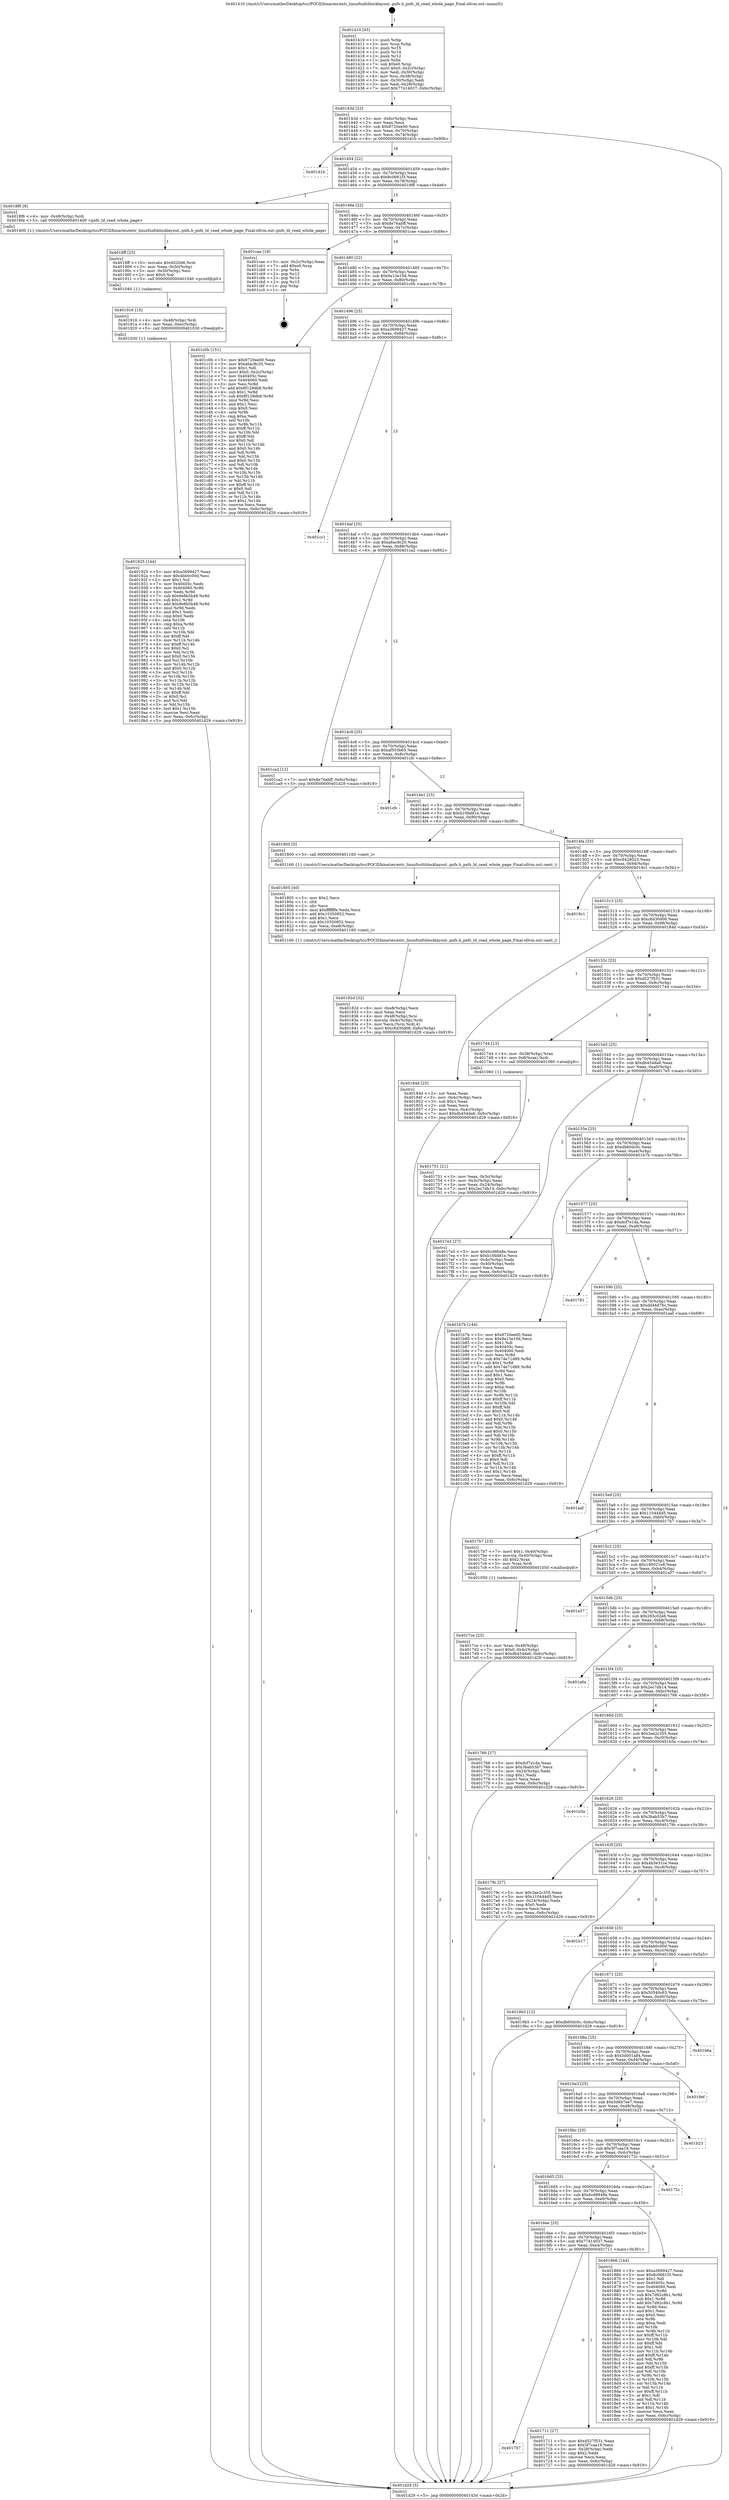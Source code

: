 digraph "0x401410" {
  label = "0x401410 (/mnt/c/Users/mathe/Desktop/tcc/POCII/binaries/extr_linuxfsnfsblocklayout..pnfs.h_pnfs_ld_read_whole_page_Final-ollvm.out::main(0))"
  labelloc = "t"
  node[shape=record]

  Entry [label="",width=0.3,height=0.3,shape=circle,fillcolor=black,style=filled]
  "0x40143d" [label="{
     0x40143d [23]\l
     | [instrs]\l
     &nbsp;&nbsp;0x40143d \<+3\>: mov -0x6c(%rbp),%eax\l
     &nbsp;&nbsp;0x401440 \<+2\>: mov %eax,%ecx\l
     &nbsp;&nbsp;0x401442 \<+6\>: sub $0x8720ee00,%ecx\l
     &nbsp;&nbsp;0x401448 \<+3\>: mov %eax,-0x70(%rbp)\l
     &nbsp;&nbsp;0x40144b \<+3\>: mov %ecx,-0x74(%rbp)\l
     &nbsp;&nbsp;0x40144e \<+6\>: je 0000000000401d1b \<main+0x90b\>\l
  }"]
  "0x401d1b" [label="{
     0x401d1b\l
  }", style=dashed]
  "0x401454" [label="{
     0x401454 [22]\l
     | [instrs]\l
     &nbsp;&nbsp;0x401454 \<+5\>: jmp 0000000000401459 \<main+0x49\>\l
     &nbsp;&nbsp;0x401459 \<+3\>: mov -0x70(%rbp),%eax\l
     &nbsp;&nbsp;0x40145c \<+5\>: sub $0x8c0661f3,%eax\l
     &nbsp;&nbsp;0x401461 \<+3\>: mov %eax,-0x78(%rbp)\l
     &nbsp;&nbsp;0x401464 \<+6\>: je 00000000004018f6 \<main+0x4e6\>\l
  }"]
  Exit [label="",width=0.3,height=0.3,shape=circle,fillcolor=black,style=filled,peripheries=2]
  "0x4018f6" [label="{
     0x4018f6 [9]\l
     | [instrs]\l
     &nbsp;&nbsp;0x4018f6 \<+4\>: mov -0x48(%rbp),%rdi\l
     &nbsp;&nbsp;0x4018fa \<+5\>: call 0000000000401400 \<pnfs_ld_read_whole_page\>\l
     | [calls]\l
     &nbsp;&nbsp;0x401400 \{1\} (/mnt/c/Users/mathe/Desktop/tcc/POCII/binaries/extr_linuxfsnfsblocklayout..pnfs.h_pnfs_ld_read_whole_page_Final-ollvm.out::pnfs_ld_read_whole_page)\l
  }"]
  "0x40146a" [label="{
     0x40146a [22]\l
     | [instrs]\l
     &nbsp;&nbsp;0x40146a \<+5\>: jmp 000000000040146f \<main+0x5f\>\l
     &nbsp;&nbsp;0x40146f \<+3\>: mov -0x70(%rbp),%eax\l
     &nbsp;&nbsp;0x401472 \<+5\>: sub $0x8e76abff,%eax\l
     &nbsp;&nbsp;0x401477 \<+3\>: mov %eax,-0x7c(%rbp)\l
     &nbsp;&nbsp;0x40147a \<+6\>: je 0000000000401cae \<main+0x89e\>\l
  }"]
  "0x401925" [label="{
     0x401925 [144]\l
     | [instrs]\l
     &nbsp;&nbsp;0x401925 \<+5\>: mov $0xa3699427,%eax\l
     &nbsp;&nbsp;0x40192a \<+5\>: mov $0x4bb0c00d,%esi\l
     &nbsp;&nbsp;0x40192f \<+2\>: mov $0x1,%cl\l
     &nbsp;&nbsp;0x401931 \<+7\>: mov 0x40405c,%edx\l
     &nbsp;&nbsp;0x401938 \<+8\>: mov 0x404060,%r8d\l
     &nbsp;&nbsp;0x401940 \<+3\>: mov %edx,%r9d\l
     &nbsp;&nbsp;0x401943 \<+7\>: sub $0x9e8b5b48,%r9d\l
     &nbsp;&nbsp;0x40194a \<+4\>: sub $0x1,%r9d\l
     &nbsp;&nbsp;0x40194e \<+7\>: add $0x9e8b5b48,%r9d\l
     &nbsp;&nbsp;0x401955 \<+4\>: imul %r9d,%edx\l
     &nbsp;&nbsp;0x401959 \<+3\>: and $0x1,%edx\l
     &nbsp;&nbsp;0x40195c \<+3\>: cmp $0x0,%edx\l
     &nbsp;&nbsp;0x40195f \<+4\>: sete %r10b\l
     &nbsp;&nbsp;0x401963 \<+4\>: cmp $0xa,%r8d\l
     &nbsp;&nbsp;0x401967 \<+4\>: setl %r11b\l
     &nbsp;&nbsp;0x40196b \<+3\>: mov %r10b,%bl\l
     &nbsp;&nbsp;0x40196e \<+3\>: xor $0xff,%bl\l
     &nbsp;&nbsp;0x401971 \<+3\>: mov %r11b,%r14b\l
     &nbsp;&nbsp;0x401974 \<+4\>: xor $0xff,%r14b\l
     &nbsp;&nbsp;0x401978 \<+3\>: xor $0x0,%cl\l
     &nbsp;&nbsp;0x40197b \<+3\>: mov %bl,%r15b\l
     &nbsp;&nbsp;0x40197e \<+4\>: and $0x0,%r15b\l
     &nbsp;&nbsp;0x401982 \<+3\>: and %cl,%r10b\l
     &nbsp;&nbsp;0x401985 \<+3\>: mov %r14b,%r12b\l
     &nbsp;&nbsp;0x401988 \<+4\>: and $0x0,%r12b\l
     &nbsp;&nbsp;0x40198c \<+3\>: and %cl,%r11b\l
     &nbsp;&nbsp;0x40198f \<+3\>: or %r10b,%r15b\l
     &nbsp;&nbsp;0x401992 \<+3\>: or %r11b,%r12b\l
     &nbsp;&nbsp;0x401995 \<+3\>: xor %r12b,%r15b\l
     &nbsp;&nbsp;0x401998 \<+3\>: or %r14b,%bl\l
     &nbsp;&nbsp;0x40199b \<+3\>: xor $0xff,%bl\l
     &nbsp;&nbsp;0x40199e \<+3\>: or $0x0,%cl\l
     &nbsp;&nbsp;0x4019a1 \<+2\>: and %cl,%bl\l
     &nbsp;&nbsp;0x4019a3 \<+3\>: or %bl,%r15b\l
     &nbsp;&nbsp;0x4019a6 \<+4\>: test $0x1,%r15b\l
     &nbsp;&nbsp;0x4019aa \<+3\>: cmovne %esi,%eax\l
     &nbsp;&nbsp;0x4019ad \<+3\>: mov %eax,-0x6c(%rbp)\l
     &nbsp;&nbsp;0x4019b0 \<+5\>: jmp 0000000000401d29 \<main+0x919\>\l
  }"]
  "0x401cae" [label="{
     0x401cae [19]\l
     | [instrs]\l
     &nbsp;&nbsp;0x401cae \<+3\>: mov -0x2c(%rbp),%eax\l
     &nbsp;&nbsp;0x401cb1 \<+7\>: add $0xe0,%rsp\l
     &nbsp;&nbsp;0x401cb8 \<+1\>: pop %rbx\l
     &nbsp;&nbsp;0x401cb9 \<+2\>: pop %r12\l
     &nbsp;&nbsp;0x401cbb \<+2\>: pop %r14\l
     &nbsp;&nbsp;0x401cbd \<+2\>: pop %r15\l
     &nbsp;&nbsp;0x401cbf \<+1\>: pop %rbp\l
     &nbsp;&nbsp;0x401cc0 \<+1\>: ret\l
  }"]
  "0x401480" [label="{
     0x401480 [22]\l
     | [instrs]\l
     &nbsp;&nbsp;0x401480 \<+5\>: jmp 0000000000401485 \<main+0x75\>\l
     &nbsp;&nbsp;0x401485 \<+3\>: mov -0x70(%rbp),%eax\l
     &nbsp;&nbsp;0x401488 \<+5\>: sub $0x9a13e10d,%eax\l
     &nbsp;&nbsp;0x40148d \<+3\>: mov %eax,-0x80(%rbp)\l
     &nbsp;&nbsp;0x401490 \<+6\>: je 0000000000401c0b \<main+0x7fb\>\l
  }"]
  "0x401916" [label="{
     0x401916 [15]\l
     | [instrs]\l
     &nbsp;&nbsp;0x401916 \<+4\>: mov -0x48(%rbp),%rdi\l
     &nbsp;&nbsp;0x40191a \<+6\>: mov %eax,-0xec(%rbp)\l
     &nbsp;&nbsp;0x401920 \<+5\>: call 0000000000401030 \<free@plt\>\l
     | [calls]\l
     &nbsp;&nbsp;0x401030 \{1\} (unknown)\l
  }"]
  "0x401c0b" [label="{
     0x401c0b [151]\l
     | [instrs]\l
     &nbsp;&nbsp;0x401c0b \<+5\>: mov $0x8720ee00,%eax\l
     &nbsp;&nbsp;0x401c10 \<+5\>: mov $0xa6ac8c20,%ecx\l
     &nbsp;&nbsp;0x401c15 \<+2\>: mov $0x1,%dl\l
     &nbsp;&nbsp;0x401c17 \<+7\>: movl $0x0,-0x2c(%rbp)\l
     &nbsp;&nbsp;0x401c1e \<+7\>: mov 0x40405c,%esi\l
     &nbsp;&nbsp;0x401c25 \<+7\>: mov 0x404060,%edi\l
     &nbsp;&nbsp;0x401c2c \<+3\>: mov %esi,%r8d\l
     &nbsp;&nbsp;0x401c2f \<+7\>: add $0x8f129db8,%r8d\l
     &nbsp;&nbsp;0x401c36 \<+4\>: sub $0x1,%r8d\l
     &nbsp;&nbsp;0x401c3a \<+7\>: sub $0x8f129db8,%r8d\l
     &nbsp;&nbsp;0x401c41 \<+4\>: imul %r8d,%esi\l
     &nbsp;&nbsp;0x401c45 \<+3\>: and $0x1,%esi\l
     &nbsp;&nbsp;0x401c48 \<+3\>: cmp $0x0,%esi\l
     &nbsp;&nbsp;0x401c4b \<+4\>: sete %r9b\l
     &nbsp;&nbsp;0x401c4f \<+3\>: cmp $0xa,%edi\l
     &nbsp;&nbsp;0x401c52 \<+4\>: setl %r10b\l
     &nbsp;&nbsp;0x401c56 \<+3\>: mov %r9b,%r11b\l
     &nbsp;&nbsp;0x401c59 \<+4\>: xor $0xff,%r11b\l
     &nbsp;&nbsp;0x401c5d \<+3\>: mov %r10b,%bl\l
     &nbsp;&nbsp;0x401c60 \<+3\>: xor $0xff,%bl\l
     &nbsp;&nbsp;0x401c63 \<+3\>: xor $0x0,%dl\l
     &nbsp;&nbsp;0x401c66 \<+3\>: mov %r11b,%r14b\l
     &nbsp;&nbsp;0x401c69 \<+4\>: and $0x0,%r14b\l
     &nbsp;&nbsp;0x401c6d \<+3\>: and %dl,%r9b\l
     &nbsp;&nbsp;0x401c70 \<+3\>: mov %bl,%r15b\l
     &nbsp;&nbsp;0x401c73 \<+4\>: and $0x0,%r15b\l
     &nbsp;&nbsp;0x401c77 \<+3\>: and %dl,%r10b\l
     &nbsp;&nbsp;0x401c7a \<+3\>: or %r9b,%r14b\l
     &nbsp;&nbsp;0x401c7d \<+3\>: or %r10b,%r15b\l
     &nbsp;&nbsp;0x401c80 \<+3\>: xor %r15b,%r14b\l
     &nbsp;&nbsp;0x401c83 \<+3\>: or %bl,%r11b\l
     &nbsp;&nbsp;0x401c86 \<+4\>: xor $0xff,%r11b\l
     &nbsp;&nbsp;0x401c8a \<+3\>: or $0x0,%dl\l
     &nbsp;&nbsp;0x401c8d \<+3\>: and %dl,%r11b\l
     &nbsp;&nbsp;0x401c90 \<+3\>: or %r11b,%r14b\l
     &nbsp;&nbsp;0x401c93 \<+4\>: test $0x1,%r14b\l
     &nbsp;&nbsp;0x401c97 \<+3\>: cmovne %ecx,%eax\l
     &nbsp;&nbsp;0x401c9a \<+3\>: mov %eax,-0x6c(%rbp)\l
     &nbsp;&nbsp;0x401c9d \<+5\>: jmp 0000000000401d29 \<main+0x919\>\l
  }"]
  "0x401496" [label="{
     0x401496 [25]\l
     | [instrs]\l
     &nbsp;&nbsp;0x401496 \<+5\>: jmp 000000000040149b \<main+0x8b\>\l
     &nbsp;&nbsp;0x40149b \<+3\>: mov -0x70(%rbp),%eax\l
     &nbsp;&nbsp;0x40149e \<+5\>: sub $0xa3699427,%eax\l
     &nbsp;&nbsp;0x4014a3 \<+6\>: mov %eax,-0x84(%rbp)\l
     &nbsp;&nbsp;0x4014a9 \<+6\>: je 0000000000401cc1 \<main+0x8b1\>\l
  }"]
  "0x4018ff" [label="{
     0x4018ff [23]\l
     | [instrs]\l
     &nbsp;&nbsp;0x4018ff \<+10\>: movabs $0x4020d6,%rdi\l
     &nbsp;&nbsp;0x401909 \<+3\>: mov %eax,-0x50(%rbp)\l
     &nbsp;&nbsp;0x40190c \<+3\>: mov -0x50(%rbp),%esi\l
     &nbsp;&nbsp;0x40190f \<+2\>: mov $0x0,%al\l
     &nbsp;&nbsp;0x401911 \<+5\>: call 0000000000401040 \<printf@plt\>\l
     | [calls]\l
     &nbsp;&nbsp;0x401040 \{1\} (unknown)\l
  }"]
  "0x401cc1" [label="{
     0x401cc1\l
  }", style=dashed]
  "0x4014af" [label="{
     0x4014af [25]\l
     | [instrs]\l
     &nbsp;&nbsp;0x4014af \<+5\>: jmp 00000000004014b4 \<main+0xa4\>\l
     &nbsp;&nbsp;0x4014b4 \<+3\>: mov -0x70(%rbp),%eax\l
     &nbsp;&nbsp;0x4014b7 \<+5\>: sub $0xa6ac8c20,%eax\l
     &nbsp;&nbsp;0x4014bc \<+6\>: mov %eax,-0x88(%rbp)\l
     &nbsp;&nbsp;0x4014c2 \<+6\>: je 0000000000401ca2 \<main+0x892\>\l
  }"]
  "0x40182d" [label="{
     0x40182d [32]\l
     | [instrs]\l
     &nbsp;&nbsp;0x40182d \<+6\>: mov -0xe8(%rbp),%ecx\l
     &nbsp;&nbsp;0x401833 \<+3\>: imul %eax,%ecx\l
     &nbsp;&nbsp;0x401836 \<+4\>: mov -0x48(%rbp),%rsi\l
     &nbsp;&nbsp;0x40183a \<+4\>: movslq -0x4c(%rbp),%rdi\l
     &nbsp;&nbsp;0x40183e \<+3\>: mov %ecx,(%rsi,%rdi,4)\l
     &nbsp;&nbsp;0x401841 \<+7\>: movl $0xc6d30d08,-0x6c(%rbp)\l
     &nbsp;&nbsp;0x401848 \<+5\>: jmp 0000000000401d29 \<main+0x919\>\l
  }"]
  "0x401ca2" [label="{
     0x401ca2 [12]\l
     | [instrs]\l
     &nbsp;&nbsp;0x401ca2 \<+7\>: movl $0x8e76abff,-0x6c(%rbp)\l
     &nbsp;&nbsp;0x401ca9 \<+5\>: jmp 0000000000401d29 \<main+0x919\>\l
  }"]
  "0x4014c8" [label="{
     0x4014c8 [25]\l
     | [instrs]\l
     &nbsp;&nbsp;0x4014c8 \<+5\>: jmp 00000000004014cd \<main+0xbd\>\l
     &nbsp;&nbsp;0x4014cd \<+3\>: mov -0x70(%rbp),%eax\l
     &nbsp;&nbsp;0x4014d0 \<+5\>: sub $0xaf503b65,%eax\l
     &nbsp;&nbsp;0x4014d5 \<+6\>: mov %eax,-0x8c(%rbp)\l
     &nbsp;&nbsp;0x4014db \<+6\>: je 0000000000401cfc \<main+0x8ec\>\l
  }"]
  "0x401805" [label="{
     0x401805 [40]\l
     | [instrs]\l
     &nbsp;&nbsp;0x401805 \<+5\>: mov $0x2,%ecx\l
     &nbsp;&nbsp;0x40180a \<+1\>: cltd\l
     &nbsp;&nbsp;0x40180b \<+2\>: idiv %ecx\l
     &nbsp;&nbsp;0x40180d \<+6\>: imul $0xfffffffe,%edx,%ecx\l
     &nbsp;&nbsp;0x401813 \<+6\>: add $0x10350852,%ecx\l
     &nbsp;&nbsp;0x401819 \<+3\>: add $0x1,%ecx\l
     &nbsp;&nbsp;0x40181c \<+6\>: sub $0x10350852,%ecx\l
     &nbsp;&nbsp;0x401822 \<+6\>: mov %ecx,-0xe8(%rbp)\l
     &nbsp;&nbsp;0x401828 \<+5\>: call 0000000000401160 \<next_i\>\l
     | [calls]\l
     &nbsp;&nbsp;0x401160 \{1\} (/mnt/c/Users/mathe/Desktop/tcc/POCII/binaries/extr_linuxfsnfsblocklayout..pnfs.h_pnfs_ld_read_whole_page_Final-ollvm.out::next_i)\l
  }"]
  "0x401cfc" [label="{
     0x401cfc\l
  }", style=dashed]
  "0x4014e1" [label="{
     0x4014e1 [25]\l
     | [instrs]\l
     &nbsp;&nbsp;0x4014e1 \<+5\>: jmp 00000000004014e6 \<main+0xd6\>\l
     &nbsp;&nbsp;0x4014e6 \<+3\>: mov -0x70(%rbp),%eax\l
     &nbsp;&nbsp;0x4014e9 \<+5\>: sub $0xb10bd81e,%eax\l
     &nbsp;&nbsp;0x4014ee \<+6\>: mov %eax,-0x90(%rbp)\l
     &nbsp;&nbsp;0x4014f4 \<+6\>: je 0000000000401800 \<main+0x3f0\>\l
  }"]
  "0x4017ce" [label="{
     0x4017ce [23]\l
     | [instrs]\l
     &nbsp;&nbsp;0x4017ce \<+4\>: mov %rax,-0x48(%rbp)\l
     &nbsp;&nbsp;0x4017d2 \<+7\>: movl $0x0,-0x4c(%rbp)\l
     &nbsp;&nbsp;0x4017d9 \<+7\>: movl $0xdb454da6,-0x6c(%rbp)\l
     &nbsp;&nbsp;0x4017e0 \<+5\>: jmp 0000000000401d29 \<main+0x919\>\l
  }"]
  "0x401800" [label="{
     0x401800 [5]\l
     | [instrs]\l
     &nbsp;&nbsp;0x401800 \<+5\>: call 0000000000401160 \<next_i\>\l
     | [calls]\l
     &nbsp;&nbsp;0x401160 \{1\} (/mnt/c/Users/mathe/Desktop/tcc/POCII/binaries/extr_linuxfsnfsblocklayout..pnfs.h_pnfs_ld_read_whole_page_Final-ollvm.out::next_i)\l
  }"]
  "0x4014fa" [label="{
     0x4014fa [25]\l
     | [instrs]\l
     &nbsp;&nbsp;0x4014fa \<+5\>: jmp 00000000004014ff \<main+0xef\>\l
     &nbsp;&nbsp;0x4014ff \<+3\>: mov -0x70(%rbp),%eax\l
     &nbsp;&nbsp;0x401502 \<+5\>: sub $0xc6428023,%eax\l
     &nbsp;&nbsp;0x401507 \<+6\>: mov %eax,-0x94(%rbp)\l
     &nbsp;&nbsp;0x40150d \<+6\>: je 00000000004019c1 \<main+0x5b1\>\l
  }"]
  "0x401751" [label="{
     0x401751 [21]\l
     | [instrs]\l
     &nbsp;&nbsp;0x401751 \<+3\>: mov %eax,-0x3c(%rbp)\l
     &nbsp;&nbsp;0x401754 \<+3\>: mov -0x3c(%rbp),%eax\l
     &nbsp;&nbsp;0x401757 \<+3\>: mov %eax,-0x24(%rbp)\l
     &nbsp;&nbsp;0x40175a \<+7\>: movl $0x2ec7db14,-0x6c(%rbp)\l
     &nbsp;&nbsp;0x401761 \<+5\>: jmp 0000000000401d29 \<main+0x919\>\l
  }"]
  "0x4019c1" [label="{
     0x4019c1\l
  }", style=dashed]
  "0x401513" [label="{
     0x401513 [25]\l
     | [instrs]\l
     &nbsp;&nbsp;0x401513 \<+5\>: jmp 0000000000401518 \<main+0x108\>\l
     &nbsp;&nbsp;0x401518 \<+3\>: mov -0x70(%rbp),%eax\l
     &nbsp;&nbsp;0x40151b \<+5\>: sub $0xc6d30d08,%eax\l
     &nbsp;&nbsp;0x401520 \<+6\>: mov %eax,-0x98(%rbp)\l
     &nbsp;&nbsp;0x401526 \<+6\>: je 000000000040184d \<main+0x43d\>\l
  }"]
  "0x401410" [label="{
     0x401410 [45]\l
     | [instrs]\l
     &nbsp;&nbsp;0x401410 \<+1\>: push %rbp\l
     &nbsp;&nbsp;0x401411 \<+3\>: mov %rsp,%rbp\l
     &nbsp;&nbsp;0x401414 \<+2\>: push %r15\l
     &nbsp;&nbsp;0x401416 \<+2\>: push %r14\l
     &nbsp;&nbsp;0x401418 \<+2\>: push %r12\l
     &nbsp;&nbsp;0x40141a \<+1\>: push %rbx\l
     &nbsp;&nbsp;0x40141b \<+7\>: sub $0xe0,%rsp\l
     &nbsp;&nbsp;0x401422 \<+7\>: movl $0x0,-0x2c(%rbp)\l
     &nbsp;&nbsp;0x401429 \<+3\>: mov %edi,-0x30(%rbp)\l
     &nbsp;&nbsp;0x40142c \<+4\>: mov %rsi,-0x38(%rbp)\l
     &nbsp;&nbsp;0x401430 \<+3\>: mov -0x30(%rbp),%edi\l
     &nbsp;&nbsp;0x401433 \<+3\>: mov %edi,-0x28(%rbp)\l
     &nbsp;&nbsp;0x401436 \<+7\>: movl $0x77414037,-0x6c(%rbp)\l
  }"]
  "0x40184d" [label="{
     0x40184d [25]\l
     | [instrs]\l
     &nbsp;&nbsp;0x40184d \<+2\>: xor %eax,%eax\l
     &nbsp;&nbsp;0x40184f \<+3\>: mov -0x4c(%rbp),%ecx\l
     &nbsp;&nbsp;0x401852 \<+3\>: sub $0x1,%eax\l
     &nbsp;&nbsp;0x401855 \<+2\>: sub %eax,%ecx\l
     &nbsp;&nbsp;0x401857 \<+3\>: mov %ecx,-0x4c(%rbp)\l
     &nbsp;&nbsp;0x40185a \<+7\>: movl $0xdb454da6,-0x6c(%rbp)\l
     &nbsp;&nbsp;0x401861 \<+5\>: jmp 0000000000401d29 \<main+0x919\>\l
  }"]
  "0x40152c" [label="{
     0x40152c [25]\l
     | [instrs]\l
     &nbsp;&nbsp;0x40152c \<+5\>: jmp 0000000000401531 \<main+0x121\>\l
     &nbsp;&nbsp;0x401531 \<+3\>: mov -0x70(%rbp),%eax\l
     &nbsp;&nbsp;0x401534 \<+5\>: sub $0xd527f531,%eax\l
     &nbsp;&nbsp;0x401539 \<+6\>: mov %eax,-0x9c(%rbp)\l
     &nbsp;&nbsp;0x40153f \<+6\>: je 0000000000401744 \<main+0x334\>\l
  }"]
  "0x401d29" [label="{
     0x401d29 [5]\l
     | [instrs]\l
     &nbsp;&nbsp;0x401d29 \<+5\>: jmp 000000000040143d \<main+0x2d\>\l
  }"]
  "0x401744" [label="{
     0x401744 [13]\l
     | [instrs]\l
     &nbsp;&nbsp;0x401744 \<+4\>: mov -0x38(%rbp),%rax\l
     &nbsp;&nbsp;0x401748 \<+4\>: mov 0x8(%rax),%rdi\l
     &nbsp;&nbsp;0x40174c \<+5\>: call 0000000000401060 \<atoi@plt\>\l
     | [calls]\l
     &nbsp;&nbsp;0x401060 \{1\} (unknown)\l
  }"]
  "0x401545" [label="{
     0x401545 [25]\l
     | [instrs]\l
     &nbsp;&nbsp;0x401545 \<+5\>: jmp 000000000040154a \<main+0x13a\>\l
     &nbsp;&nbsp;0x40154a \<+3\>: mov -0x70(%rbp),%eax\l
     &nbsp;&nbsp;0x40154d \<+5\>: sub $0xdb454da6,%eax\l
     &nbsp;&nbsp;0x401552 \<+6\>: mov %eax,-0xa0(%rbp)\l
     &nbsp;&nbsp;0x401558 \<+6\>: je 00000000004017e5 \<main+0x3d5\>\l
  }"]
  "0x401707" [label="{
     0x401707\l
  }", style=dashed]
  "0x4017e5" [label="{
     0x4017e5 [27]\l
     | [instrs]\l
     &nbsp;&nbsp;0x4017e5 \<+5\>: mov $0x6cd9848e,%eax\l
     &nbsp;&nbsp;0x4017ea \<+5\>: mov $0xb10bd81e,%ecx\l
     &nbsp;&nbsp;0x4017ef \<+3\>: mov -0x4c(%rbp),%edx\l
     &nbsp;&nbsp;0x4017f2 \<+3\>: cmp -0x40(%rbp),%edx\l
     &nbsp;&nbsp;0x4017f5 \<+3\>: cmovl %ecx,%eax\l
     &nbsp;&nbsp;0x4017f8 \<+3\>: mov %eax,-0x6c(%rbp)\l
     &nbsp;&nbsp;0x4017fb \<+5\>: jmp 0000000000401d29 \<main+0x919\>\l
  }"]
  "0x40155e" [label="{
     0x40155e [25]\l
     | [instrs]\l
     &nbsp;&nbsp;0x40155e \<+5\>: jmp 0000000000401563 \<main+0x153\>\l
     &nbsp;&nbsp;0x401563 \<+3\>: mov -0x70(%rbp),%eax\l
     &nbsp;&nbsp;0x401566 \<+5\>: sub $0xdb60dc0c,%eax\l
     &nbsp;&nbsp;0x40156b \<+6\>: mov %eax,-0xa4(%rbp)\l
     &nbsp;&nbsp;0x401571 \<+6\>: je 0000000000401b7b \<main+0x76b\>\l
  }"]
  "0x401711" [label="{
     0x401711 [27]\l
     | [instrs]\l
     &nbsp;&nbsp;0x401711 \<+5\>: mov $0xd527f531,%eax\l
     &nbsp;&nbsp;0x401716 \<+5\>: mov $0x5f7caa19,%ecx\l
     &nbsp;&nbsp;0x40171b \<+3\>: mov -0x28(%rbp),%edx\l
     &nbsp;&nbsp;0x40171e \<+3\>: cmp $0x2,%edx\l
     &nbsp;&nbsp;0x401721 \<+3\>: cmovne %ecx,%eax\l
     &nbsp;&nbsp;0x401724 \<+3\>: mov %eax,-0x6c(%rbp)\l
     &nbsp;&nbsp;0x401727 \<+5\>: jmp 0000000000401d29 \<main+0x919\>\l
  }"]
  "0x401b7b" [label="{
     0x401b7b [144]\l
     | [instrs]\l
     &nbsp;&nbsp;0x401b7b \<+5\>: mov $0x8720ee00,%eax\l
     &nbsp;&nbsp;0x401b80 \<+5\>: mov $0x9a13e10d,%ecx\l
     &nbsp;&nbsp;0x401b85 \<+2\>: mov $0x1,%dl\l
     &nbsp;&nbsp;0x401b87 \<+7\>: mov 0x40405c,%esi\l
     &nbsp;&nbsp;0x401b8e \<+7\>: mov 0x404060,%edi\l
     &nbsp;&nbsp;0x401b95 \<+3\>: mov %esi,%r8d\l
     &nbsp;&nbsp;0x401b98 \<+7\>: sub $0x74e71d89,%r8d\l
     &nbsp;&nbsp;0x401b9f \<+4\>: sub $0x1,%r8d\l
     &nbsp;&nbsp;0x401ba3 \<+7\>: add $0x74e71d89,%r8d\l
     &nbsp;&nbsp;0x401baa \<+4\>: imul %r8d,%esi\l
     &nbsp;&nbsp;0x401bae \<+3\>: and $0x1,%esi\l
     &nbsp;&nbsp;0x401bb1 \<+3\>: cmp $0x0,%esi\l
     &nbsp;&nbsp;0x401bb4 \<+4\>: sete %r9b\l
     &nbsp;&nbsp;0x401bb8 \<+3\>: cmp $0xa,%edi\l
     &nbsp;&nbsp;0x401bbb \<+4\>: setl %r10b\l
     &nbsp;&nbsp;0x401bbf \<+3\>: mov %r9b,%r11b\l
     &nbsp;&nbsp;0x401bc2 \<+4\>: xor $0xff,%r11b\l
     &nbsp;&nbsp;0x401bc6 \<+3\>: mov %r10b,%bl\l
     &nbsp;&nbsp;0x401bc9 \<+3\>: xor $0xff,%bl\l
     &nbsp;&nbsp;0x401bcc \<+3\>: xor $0x0,%dl\l
     &nbsp;&nbsp;0x401bcf \<+3\>: mov %r11b,%r14b\l
     &nbsp;&nbsp;0x401bd2 \<+4\>: and $0x0,%r14b\l
     &nbsp;&nbsp;0x401bd6 \<+3\>: and %dl,%r9b\l
     &nbsp;&nbsp;0x401bd9 \<+3\>: mov %bl,%r15b\l
     &nbsp;&nbsp;0x401bdc \<+4\>: and $0x0,%r15b\l
     &nbsp;&nbsp;0x401be0 \<+3\>: and %dl,%r10b\l
     &nbsp;&nbsp;0x401be3 \<+3\>: or %r9b,%r14b\l
     &nbsp;&nbsp;0x401be6 \<+3\>: or %r10b,%r15b\l
     &nbsp;&nbsp;0x401be9 \<+3\>: xor %r15b,%r14b\l
     &nbsp;&nbsp;0x401bec \<+3\>: or %bl,%r11b\l
     &nbsp;&nbsp;0x401bef \<+4\>: xor $0xff,%r11b\l
     &nbsp;&nbsp;0x401bf3 \<+3\>: or $0x0,%dl\l
     &nbsp;&nbsp;0x401bf6 \<+3\>: and %dl,%r11b\l
     &nbsp;&nbsp;0x401bf9 \<+3\>: or %r11b,%r14b\l
     &nbsp;&nbsp;0x401bfc \<+4\>: test $0x1,%r14b\l
     &nbsp;&nbsp;0x401c00 \<+3\>: cmovne %ecx,%eax\l
     &nbsp;&nbsp;0x401c03 \<+3\>: mov %eax,-0x6c(%rbp)\l
     &nbsp;&nbsp;0x401c06 \<+5\>: jmp 0000000000401d29 \<main+0x919\>\l
  }"]
  "0x401577" [label="{
     0x401577 [25]\l
     | [instrs]\l
     &nbsp;&nbsp;0x401577 \<+5\>: jmp 000000000040157c \<main+0x16c\>\l
     &nbsp;&nbsp;0x40157c \<+3\>: mov -0x70(%rbp),%eax\l
     &nbsp;&nbsp;0x40157f \<+5\>: sub $0xdcf7e1da,%eax\l
     &nbsp;&nbsp;0x401584 \<+6\>: mov %eax,-0xa8(%rbp)\l
     &nbsp;&nbsp;0x40158a \<+6\>: je 0000000000401781 \<main+0x371\>\l
  }"]
  "0x4016ee" [label="{
     0x4016ee [25]\l
     | [instrs]\l
     &nbsp;&nbsp;0x4016ee \<+5\>: jmp 00000000004016f3 \<main+0x2e3\>\l
     &nbsp;&nbsp;0x4016f3 \<+3\>: mov -0x70(%rbp),%eax\l
     &nbsp;&nbsp;0x4016f6 \<+5\>: sub $0x77414037,%eax\l
     &nbsp;&nbsp;0x4016fb \<+6\>: mov %eax,-0xe4(%rbp)\l
     &nbsp;&nbsp;0x401701 \<+6\>: je 0000000000401711 \<main+0x301\>\l
  }"]
  "0x401781" [label="{
     0x401781\l
  }", style=dashed]
  "0x401590" [label="{
     0x401590 [25]\l
     | [instrs]\l
     &nbsp;&nbsp;0x401590 \<+5\>: jmp 0000000000401595 \<main+0x185\>\l
     &nbsp;&nbsp;0x401595 \<+3\>: mov -0x70(%rbp),%eax\l
     &nbsp;&nbsp;0x401598 \<+5\>: sub $0xdd44d76c,%eax\l
     &nbsp;&nbsp;0x40159d \<+6\>: mov %eax,-0xac(%rbp)\l
     &nbsp;&nbsp;0x4015a3 \<+6\>: je 0000000000401aaf \<main+0x69f\>\l
  }"]
  "0x401866" [label="{
     0x401866 [144]\l
     | [instrs]\l
     &nbsp;&nbsp;0x401866 \<+5\>: mov $0xa3699427,%eax\l
     &nbsp;&nbsp;0x40186b \<+5\>: mov $0x8c0661f3,%ecx\l
     &nbsp;&nbsp;0x401870 \<+2\>: mov $0x1,%dl\l
     &nbsp;&nbsp;0x401872 \<+7\>: mov 0x40405c,%esi\l
     &nbsp;&nbsp;0x401879 \<+7\>: mov 0x404060,%edi\l
     &nbsp;&nbsp;0x401880 \<+3\>: mov %esi,%r8d\l
     &nbsp;&nbsp;0x401883 \<+7\>: sub $0x7d92c8b1,%r8d\l
     &nbsp;&nbsp;0x40188a \<+4\>: sub $0x1,%r8d\l
     &nbsp;&nbsp;0x40188e \<+7\>: add $0x7d92c8b1,%r8d\l
     &nbsp;&nbsp;0x401895 \<+4\>: imul %r8d,%esi\l
     &nbsp;&nbsp;0x401899 \<+3\>: and $0x1,%esi\l
     &nbsp;&nbsp;0x40189c \<+3\>: cmp $0x0,%esi\l
     &nbsp;&nbsp;0x40189f \<+4\>: sete %r9b\l
     &nbsp;&nbsp;0x4018a3 \<+3\>: cmp $0xa,%edi\l
     &nbsp;&nbsp;0x4018a6 \<+4\>: setl %r10b\l
     &nbsp;&nbsp;0x4018aa \<+3\>: mov %r9b,%r11b\l
     &nbsp;&nbsp;0x4018ad \<+4\>: xor $0xff,%r11b\l
     &nbsp;&nbsp;0x4018b1 \<+3\>: mov %r10b,%bl\l
     &nbsp;&nbsp;0x4018b4 \<+3\>: xor $0xff,%bl\l
     &nbsp;&nbsp;0x4018b7 \<+3\>: xor $0x1,%dl\l
     &nbsp;&nbsp;0x4018ba \<+3\>: mov %r11b,%r14b\l
     &nbsp;&nbsp;0x4018bd \<+4\>: and $0xff,%r14b\l
     &nbsp;&nbsp;0x4018c1 \<+3\>: and %dl,%r9b\l
     &nbsp;&nbsp;0x4018c4 \<+3\>: mov %bl,%r15b\l
     &nbsp;&nbsp;0x4018c7 \<+4\>: and $0xff,%r15b\l
     &nbsp;&nbsp;0x4018cb \<+3\>: and %dl,%r10b\l
     &nbsp;&nbsp;0x4018ce \<+3\>: or %r9b,%r14b\l
     &nbsp;&nbsp;0x4018d1 \<+3\>: or %r10b,%r15b\l
     &nbsp;&nbsp;0x4018d4 \<+3\>: xor %r15b,%r14b\l
     &nbsp;&nbsp;0x4018d7 \<+3\>: or %bl,%r11b\l
     &nbsp;&nbsp;0x4018da \<+4\>: xor $0xff,%r11b\l
     &nbsp;&nbsp;0x4018de \<+3\>: or $0x1,%dl\l
     &nbsp;&nbsp;0x4018e1 \<+3\>: and %dl,%r11b\l
     &nbsp;&nbsp;0x4018e4 \<+3\>: or %r11b,%r14b\l
     &nbsp;&nbsp;0x4018e7 \<+4\>: test $0x1,%r14b\l
     &nbsp;&nbsp;0x4018eb \<+3\>: cmovne %ecx,%eax\l
     &nbsp;&nbsp;0x4018ee \<+3\>: mov %eax,-0x6c(%rbp)\l
     &nbsp;&nbsp;0x4018f1 \<+5\>: jmp 0000000000401d29 \<main+0x919\>\l
  }"]
  "0x401aaf" [label="{
     0x401aaf\l
  }", style=dashed]
  "0x4015a9" [label="{
     0x4015a9 [25]\l
     | [instrs]\l
     &nbsp;&nbsp;0x4015a9 \<+5\>: jmp 00000000004015ae \<main+0x19e\>\l
     &nbsp;&nbsp;0x4015ae \<+3\>: mov -0x70(%rbp),%eax\l
     &nbsp;&nbsp;0x4015b1 \<+5\>: sub $0x110444d5,%eax\l
     &nbsp;&nbsp;0x4015b6 \<+6\>: mov %eax,-0xb0(%rbp)\l
     &nbsp;&nbsp;0x4015bc \<+6\>: je 00000000004017b7 \<main+0x3a7\>\l
  }"]
  "0x4016d5" [label="{
     0x4016d5 [25]\l
     | [instrs]\l
     &nbsp;&nbsp;0x4016d5 \<+5\>: jmp 00000000004016da \<main+0x2ca\>\l
     &nbsp;&nbsp;0x4016da \<+3\>: mov -0x70(%rbp),%eax\l
     &nbsp;&nbsp;0x4016dd \<+5\>: sub $0x6cd9848e,%eax\l
     &nbsp;&nbsp;0x4016e2 \<+6\>: mov %eax,-0xe0(%rbp)\l
     &nbsp;&nbsp;0x4016e8 \<+6\>: je 0000000000401866 \<main+0x456\>\l
  }"]
  "0x4017b7" [label="{
     0x4017b7 [23]\l
     | [instrs]\l
     &nbsp;&nbsp;0x4017b7 \<+7\>: movl $0x1,-0x40(%rbp)\l
     &nbsp;&nbsp;0x4017be \<+4\>: movslq -0x40(%rbp),%rax\l
     &nbsp;&nbsp;0x4017c2 \<+4\>: shl $0x2,%rax\l
     &nbsp;&nbsp;0x4017c6 \<+3\>: mov %rax,%rdi\l
     &nbsp;&nbsp;0x4017c9 \<+5\>: call 0000000000401050 \<malloc@plt\>\l
     | [calls]\l
     &nbsp;&nbsp;0x401050 \{1\} (unknown)\l
  }"]
  "0x4015c2" [label="{
     0x4015c2 [25]\l
     | [instrs]\l
     &nbsp;&nbsp;0x4015c2 \<+5\>: jmp 00000000004015c7 \<main+0x1b7\>\l
     &nbsp;&nbsp;0x4015c7 \<+3\>: mov -0x70(%rbp),%eax\l
     &nbsp;&nbsp;0x4015ca \<+5\>: sub $0x190021e8,%eax\l
     &nbsp;&nbsp;0x4015cf \<+6\>: mov %eax,-0xb4(%rbp)\l
     &nbsp;&nbsp;0x4015d5 \<+6\>: je 0000000000401a57 \<main+0x647\>\l
  }"]
  "0x40172c" [label="{
     0x40172c\l
  }", style=dashed]
  "0x401a57" [label="{
     0x401a57\l
  }", style=dashed]
  "0x4015db" [label="{
     0x4015db [25]\l
     | [instrs]\l
     &nbsp;&nbsp;0x4015db \<+5\>: jmp 00000000004015e0 \<main+0x1d0\>\l
     &nbsp;&nbsp;0x4015e0 \<+3\>: mov -0x70(%rbp),%eax\l
     &nbsp;&nbsp;0x4015e3 \<+5\>: sub $0x265c02e6,%eax\l
     &nbsp;&nbsp;0x4015e8 \<+6\>: mov %eax,-0xb8(%rbp)\l
     &nbsp;&nbsp;0x4015ee \<+6\>: je 0000000000401a0a \<main+0x5fa\>\l
  }"]
  "0x4016bc" [label="{
     0x4016bc [25]\l
     | [instrs]\l
     &nbsp;&nbsp;0x4016bc \<+5\>: jmp 00000000004016c1 \<main+0x2b1\>\l
     &nbsp;&nbsp;0x4016c1 \<+3\>: mov -0x70(%rbp),%eax\l
     &nbsp;&nbsp;0x4016c4 \<+5\>: sub $0x5f7caa19,%eax\l
     &nbsp;&nbsp;0x4016c9 \<+6\>: mov %eax,-0xdc(%rbp)\l
     &nbsp;&nbsp;0x4016cf \<+6\>: je 000000000040172c \<main+0x31c\>\l
  }"]
  "0x401a0a" [label="{
     0x401a0a\l
  }", style=dashed]
  "0x4015f4" [label="{
     0x4015f4 [25]\l
     | [instrs]\l
     &nbsp;&nbsp;0x4015f4 \<+5\>: jmp 00000000004015f9 \<main+0x1e9\>\l
     &nbsp;&nbsp;0x4015f9 \<+3\>: mov -0x70(%rbp),%eax\l
     &nbsp;&nbsp;0x4015fc \<+5\>: sub $0x2ec7db14,%eax\l
     &nbsp;&nbsp;0x401601 \<+6\>: mov %eax,-0xbc(%rbp)\l
     &nbsp;&nbsp;0x401607 \<+6\>: je 0000000000401766 \<main+0x356\>\l
  }"]
  "0x401b23" [label="{
     0x401b23\l
  }", style=dashed]
  "0x401766" [label="{
     0x401766 [27]\l
     | [instrs]\l
     &nbsp;&nbsp;0x401766 \<+5\>: mov $0xdcf7e1da,%eax\l
     &nbsp;&nbsp;0x40176b \<+5\>: mov $0x3bab53b7,%ecx\l
     &nbsp;&nbsp;0x401770 \<+3\>: mov -0x24(%rbp),%edx\l
     &nbsp;&nbsp;0x401773 \<+3\>: cmp $0x1,%edx\l
     &nbsp;&nbsp;0x401776 \<+3\>: cmovl %ecx,%eax\l
     &nbsp;&nbsp;0x401779 \<+3\>: mov %eax,-0x6c(%rbp)\l
     &nbsp;&nbsp;0x40177c \<+5\>: jmp 0000000000401d29 \<main+0x919\>\l
  }"]
  "0x40160d" [label="{
     0x40160d [25]\l
     | [instrs]\l
     &nbsp;&nbsp;0x40160d \<+5\>: jmp 0000000000401612 \<main+0x202\>\l
     &nbsp;&nbsp;0x401612 \<+3\>: mov -0x70(%rbp),%eax\l
     &nbsp;&nbsp;0x401615 \<+5\>: sub $0x3ae2c355,%eax\l
     &nbsp;&nbsp;0x40161a \<+6\>: mov %eax,-0xc0(%rbp)\l
     &nbsp;&nbsp;0x401620 \<+6\>: je 0000000000401b5e \<main+0x74e\>\l
  }"]
  "0x4016a3" [label="{
     0x4016a3 [25]\l
     | [instrs]\l
     &nbsp;&nbsp;0x4016a3 \<+5\>: jmp 00000000004016a8 \<main+0x298\>\l
     &nbsp;&nbsp;0x4016a8 \<+3\>: mov -0x70(%rbp),%eax\l
     &nbsp;&nbsp;0x4016ab \<+5\>: sub $0x5d6b7ee7,%eax\l
     &nbsp;&nbsp;0x4016b0 \<+6\>: mov %eax,-0xd8(%rbp)\l
     &nbsp;&nbsp;0x4016b6 \<+6\>: je 0000000000401b23 \<main+0x713\>\l
  }"]
  "0x401b5e" [label="{
     0x401b5e\l
  }", style=dashed]
  "0x401626" [label="{
     0x401626 [25]\l
     | [instrs]\l
     &nbsp;&nbsp;0x401626 \<+5\>: jmp 000000000040162b \<main+0x21b\>\l
     &nbsp;&nbsp;0x40162b \<+3\>: mov -0x70(%rbp),%eax\l
     &nbsp;&nbsp;0x40162e \<+5\>: sub $0x3bab53b7,%eax\l
     &nbsp;&nbsp;0x401633 \<+6\>: mov %eax,-0xc4(%rbp)\l
     &nbsp;&nbsp;0x401639 \<+6\>: je 000000000040179c \<main+0x38c\>\l
  }"]
  "0x4019ef" [label="{
     0x4019ef\l
  }", style=dashed]
  "0x40179c" [label="{
     0x40179c [27]\l
     | [instrs]\l
     &nbsp;&nbsp;0x40179c \<+5\>: mov $0x3ae2c355,%eax\l
     &nbsp;&nbsp;0x4017a1 \<+5\>: mov $0x110444d5,%ecx\l
     &nbsp;&nbsp;0x4017a6 \<+3\>: mov -0x24(%rbp),%edx\l
     &nbsp;&nbsp;0x4017a9 \<+3\>: cmp $0x0,%edx\l
     &nbsp;&nbsp;0x4017ac \<+3\>: cmove %ecx,%eax\l
     &nbsp;&nbsp;0x4017af \<+3\>: mov %eax,-0x6c(%rbp)\l
     &nbsp;&nbsp;0x4017b2 \<+5\>: jmp 0000000000401d29 \<main+0x919\>\l
  }"]
  "0x40163f" [label="{
     0x40163f [25]\l
     | [instrs]\l
     &nbsp;&nbsp;0x40163f \<+5\>: jmp 0000000000401644 \<main+0x234\>\l
     &nbsp;&nbsp;0x401644 \<+3\>: mov -0x70(%rbp),%eax\l
     &nbsp;&nbsp;0x401647 \<+5\>: sub $0x4b3e31ce,%eax\l
     &nbsp;&nbsp;0x40164c \<+6\>: mov %eax,-0xc8(%rbp)\l
     &nbsp;&nbsp;0x401652 \<+6\>: je 0000000000401b17 \<main+0x707\>\l
  }"]
  "0x40168a" [label="{
     0x40168a [25]\l
     | [instrs]\l
     &nbsp;&nbsp;0x40168a \<+5\>: jmp 000000000040168f \<main+0x27f\>\l
     &nbsp;&nbsp;0x40168f \<+3\>: mov -0x70(%rbp),%eax\l
     &nbsp;&nbsp;0x401692 \<+5\>: sub $0x5d001a84,%eax\l
     &nbsp;&nbsp;0x401697 \<+6\>: mov %eax,-0xd4(%rbp)\l
     &nbsp;&nbsp;0x40169d \<+6\>: je 00000000004019ef \<main+0x5df\>\l
  }"]
  "0x401b17" [label="{
     0x401b17\l
  }", style=dashed]
  "0x401658" [label="{
     0x401658 [25]\l
     | [instrs]\l
     &nbsp;&nbsp;0x401658 \<+5\>: jmp 000000000040165d \<main+0x24d\>\l
     &nbsp;&nbsp;0x40165d \<+3\>: mov -0x70(%rbp),%eax\l
     &nbsp;&nbsp;0x401660 \<+5\>: sub $0x4bb0c00d,%eax\l
     &nbsp;&nbsp;0x401665 \<+6\>: mov %eax,-0xcc(%rbp)\l
     &nbsp;&nbsp;0x40166b \<+6\>: je 00000000004019b5 \<main+0x5a5\>\l
  }"]
  "0x401b6a" [label="{
     0x401b6a\l
  }", style=dashed]
  "0x4019b5" [label="{
     0x4019b5 [12]\l
     | [instrs]\l
     &nbsp;&nbsp;0x4019b5 \<+7\>: movl $0xdb60dc0c,-0x6c(%rbp)\l
     &nbsp;&nbsp;0x4019bc \<+5\>: jmp 0000000000401d29 \<main+0x919\>\l
  }"]
  "0x401671" [label="{
     0x401671 [25]\l
     | [instrs]\l
     &nbsp;&nbsp;0x401671 \<+5\>: jmp 0000000000401676 \<main+0x266\>\l
     &nbsp;&nbsp;0x401676 \<+3\>: mov -0x70(%rbp),%eax\l
     &nbsp;&nbsp;0x401679 \<+5\>: sub $0x50540c63,%eax\l
     &nbsp;&nbsp;0x40167e \<+6\>: mov %eax,-0xd0(%rbp)\l
     &nbsp;&nbsp;0x401684 \<+6\>: je 0000000000401b6a \<main+0x75a\>\l
  }"]
  Entry -> "0x401410" [label=" 1"]
  "0x40143d" -> "0x401d1b" [label=" 0"]
  "0x40143d" -> "0x401454" [label=" 16"]
  "0x401cae" -> Exit [label=" 1"]
  "0x401454" -> "0x4018f6" [label=" 1"]
  "0x401454" -> "0x40146a" [label=" 15"]
  "0x401ca2" -> "0x401d29" [label=" 1"]
  "0x40146a" -> "0x401cae" [label=" 1"]
  "0x40146a" -> "0x401480" [label=" 14"]
  "0x401c0b" -> "0x401d29" [label=" 1"]
  "0x401480" -> "0x401c0b" [label=" 1"]
  "0x401480" -> "0x401496" [label=" 13"]
  "0x401b7b" -> "0x401d29" [label=" 1"]
  "0x401496" -> "0x401cc1" [label=" 0"]
  "0x401496" -> "0x4014af" [label=" 13"]
  "0x4019b5" -> "0x401d29" [label=" 1"]
  "0x4014af" -> "0x401ca2" [label=" 1"]
  "0x4014af" -> "0x4014c8" [label=" 12"]
  "0x401925" -> "0x401d29" [label=" 1"]
  "0x4014c8" -> "0x401cfc" [label=" 0"]
  "0x4014c8" -> "0x4014e1" [label=" 12"]
  "0x401916" -> "0x401925" [label=" 1"]
  "0x4014e1" -> "0x401800" [label=" 1"]
  "0x4014e1" -> "0x4014fa" [label=" 11"]
  "0x4018ff" -> "0x401916" [label=" 1"]
  "0x4014fa" -> "0x4019c1" [label=" 0"]
  "0x4014fa" -> "0x401513" [label=" 11"]
  "0x4018f6" -> "0x4018ff" [label=" 1"]
  "0x401513" -> "0x40184d" [label=" 1"]
  "0x401513" -> "0x40152c" [label=" 10"]
  "0x401866" -> "0x401d29" [label=" 1"]
  "0x40152c" -> "0x401744" [label=" 1"]
  "0x40152c" -> "0x401545" [label=" 9"]
  "0x40184d" -> "0x401d29" [label=" 1"]
  "0x401545" -> "0x4017e5" [label=" 2"]
  "0x401545" -> "0x40155e" [label=" 7"]
  "0x40182d" -> "0x401d29" [label=" 1"]
  "0x40155e" -> "0x401b7b" [label=" 1"]
  "0x40155e" -> "0x401577" [label=" 6"]
  "0x401805" -> "0x40182d" [label=" 1"]
  "0x401577" -> "0x401781" [label=" 0"]
  "0x401577" -> "0x401590" [label=" 6"]
  "0x4017e5" -> "0x401d29" [label=" 2"]
  "0x401590" -> "0x401aaf" [label=" 0"]
  "0x401590" -> "0x4015a9" [label=" 6"]
  "0x4017ce" -> "0x401d29" [label=" 1"]
  "0x4015a9" -> "0x4017b7" [label=" 1"]
  "0x4015a9" -> "0x4015c2" [label=" 5"]
  "0x40179c" -> "0x401d29" [label=" 1"]
  "0x4015c2" -> "0x401a57" [label=" 0"]
  "0x4015c2" -> "0x4015db" [label=" 5"]
  "0x401766" -> "0x401d29" [label=" 1"]
  "0x4015db" -> "0x401a0a" [label=" 0"]
  "0x4015db" -> "0x4015f4" [label=" 5"]
  "0x401744" -> "0x401751" [label=" 1"]
  "0x4015f4" -> "0x401766" [label=" 1"]
  "0x4015f4" -> "0x40160d" [label=" 4"]
  "0x401d29" -> "0x40143d" [label=" 15"]
  "0x40160d" -> "0x401b5e" [label=" 0"]
  "0x40160d" -> "0x401626" [label=" 4"]
  "0x401711" -> "0x401d29" [label=" 1"]
  "0x401626" -> "0x40179c" [label=" 1"]
  "0x401626" -> "0x40163f" [label=" 3"]
  "0x4016ee" -> "0x401707" [label=" 0"]
  "0x40163f" -> "0x401b17" [label=" 0"]
  "0x40163f" -> "0x401658" [label=" 3"]
  "0x401800" -> "0x401805" [label=" 1"]
  "0x401658" -> "0x4019b5" [label=" 1"]
  "0x401658" -> "0x401671" [label=" 2"]
  "0x4016d5" -> "0x4016ee" [label=" 1"]
  "0x401671" -> "0x401b6a" [label=" 0"]
  "0x401671" -> "0x40168a" [label=" 2"]
  "0x4016ee" -> "0x401711" [label=" 1"]
  "0x40168a" -> "0x4019ef" [label=" 0"]
  "0x40168a" -> "0x4016a3" [label=" 2"]
  "0x401410" -> "0x40143d" [label=" 1"]
  "0x4016a3" -> "0x401b23" [label=" 0"]
  "0x4016a3" -> "0x4016bc" [label=" 2"]
  "0x401751" -> "0x401d29" [label=" 1"]
  "0x4016bc" -> "0x40172c" [label=" 0"]
  "0x4016bc" -> "0x4016d5" [label=" 2"]
  "0x4017b7" -> "0x4017ce" [label=" 1"]
  "0x4016d5" -> "0x401866" [label=" 1"]
}
